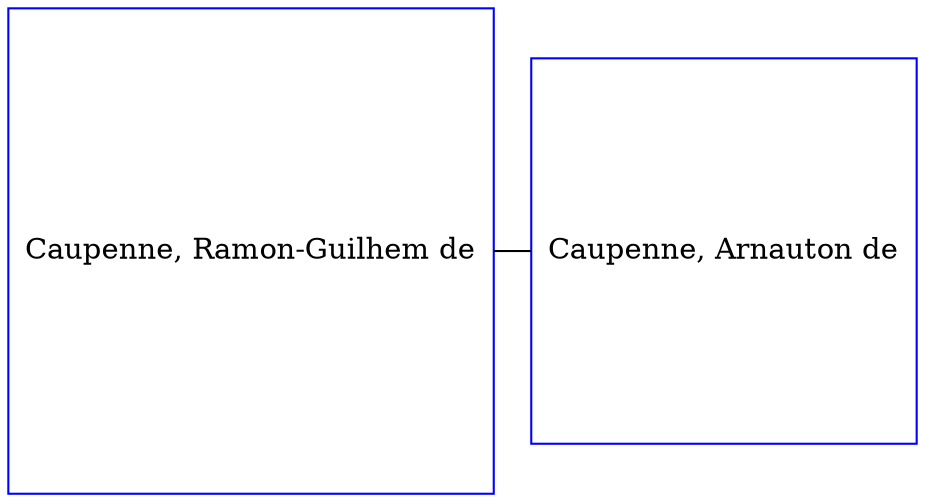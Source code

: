 digraph D {
    edge [dir=none];    node [shape=box];    "017029"   [label="Caupenne, Ramon-Guilhem de", shape=box, regular=1, color="blue"] ;
"022979"   [label="Caupenne, Arnauton de", shape=box, regular=1, color="blue"] ;
{rank=same; 017029->022979};
}
